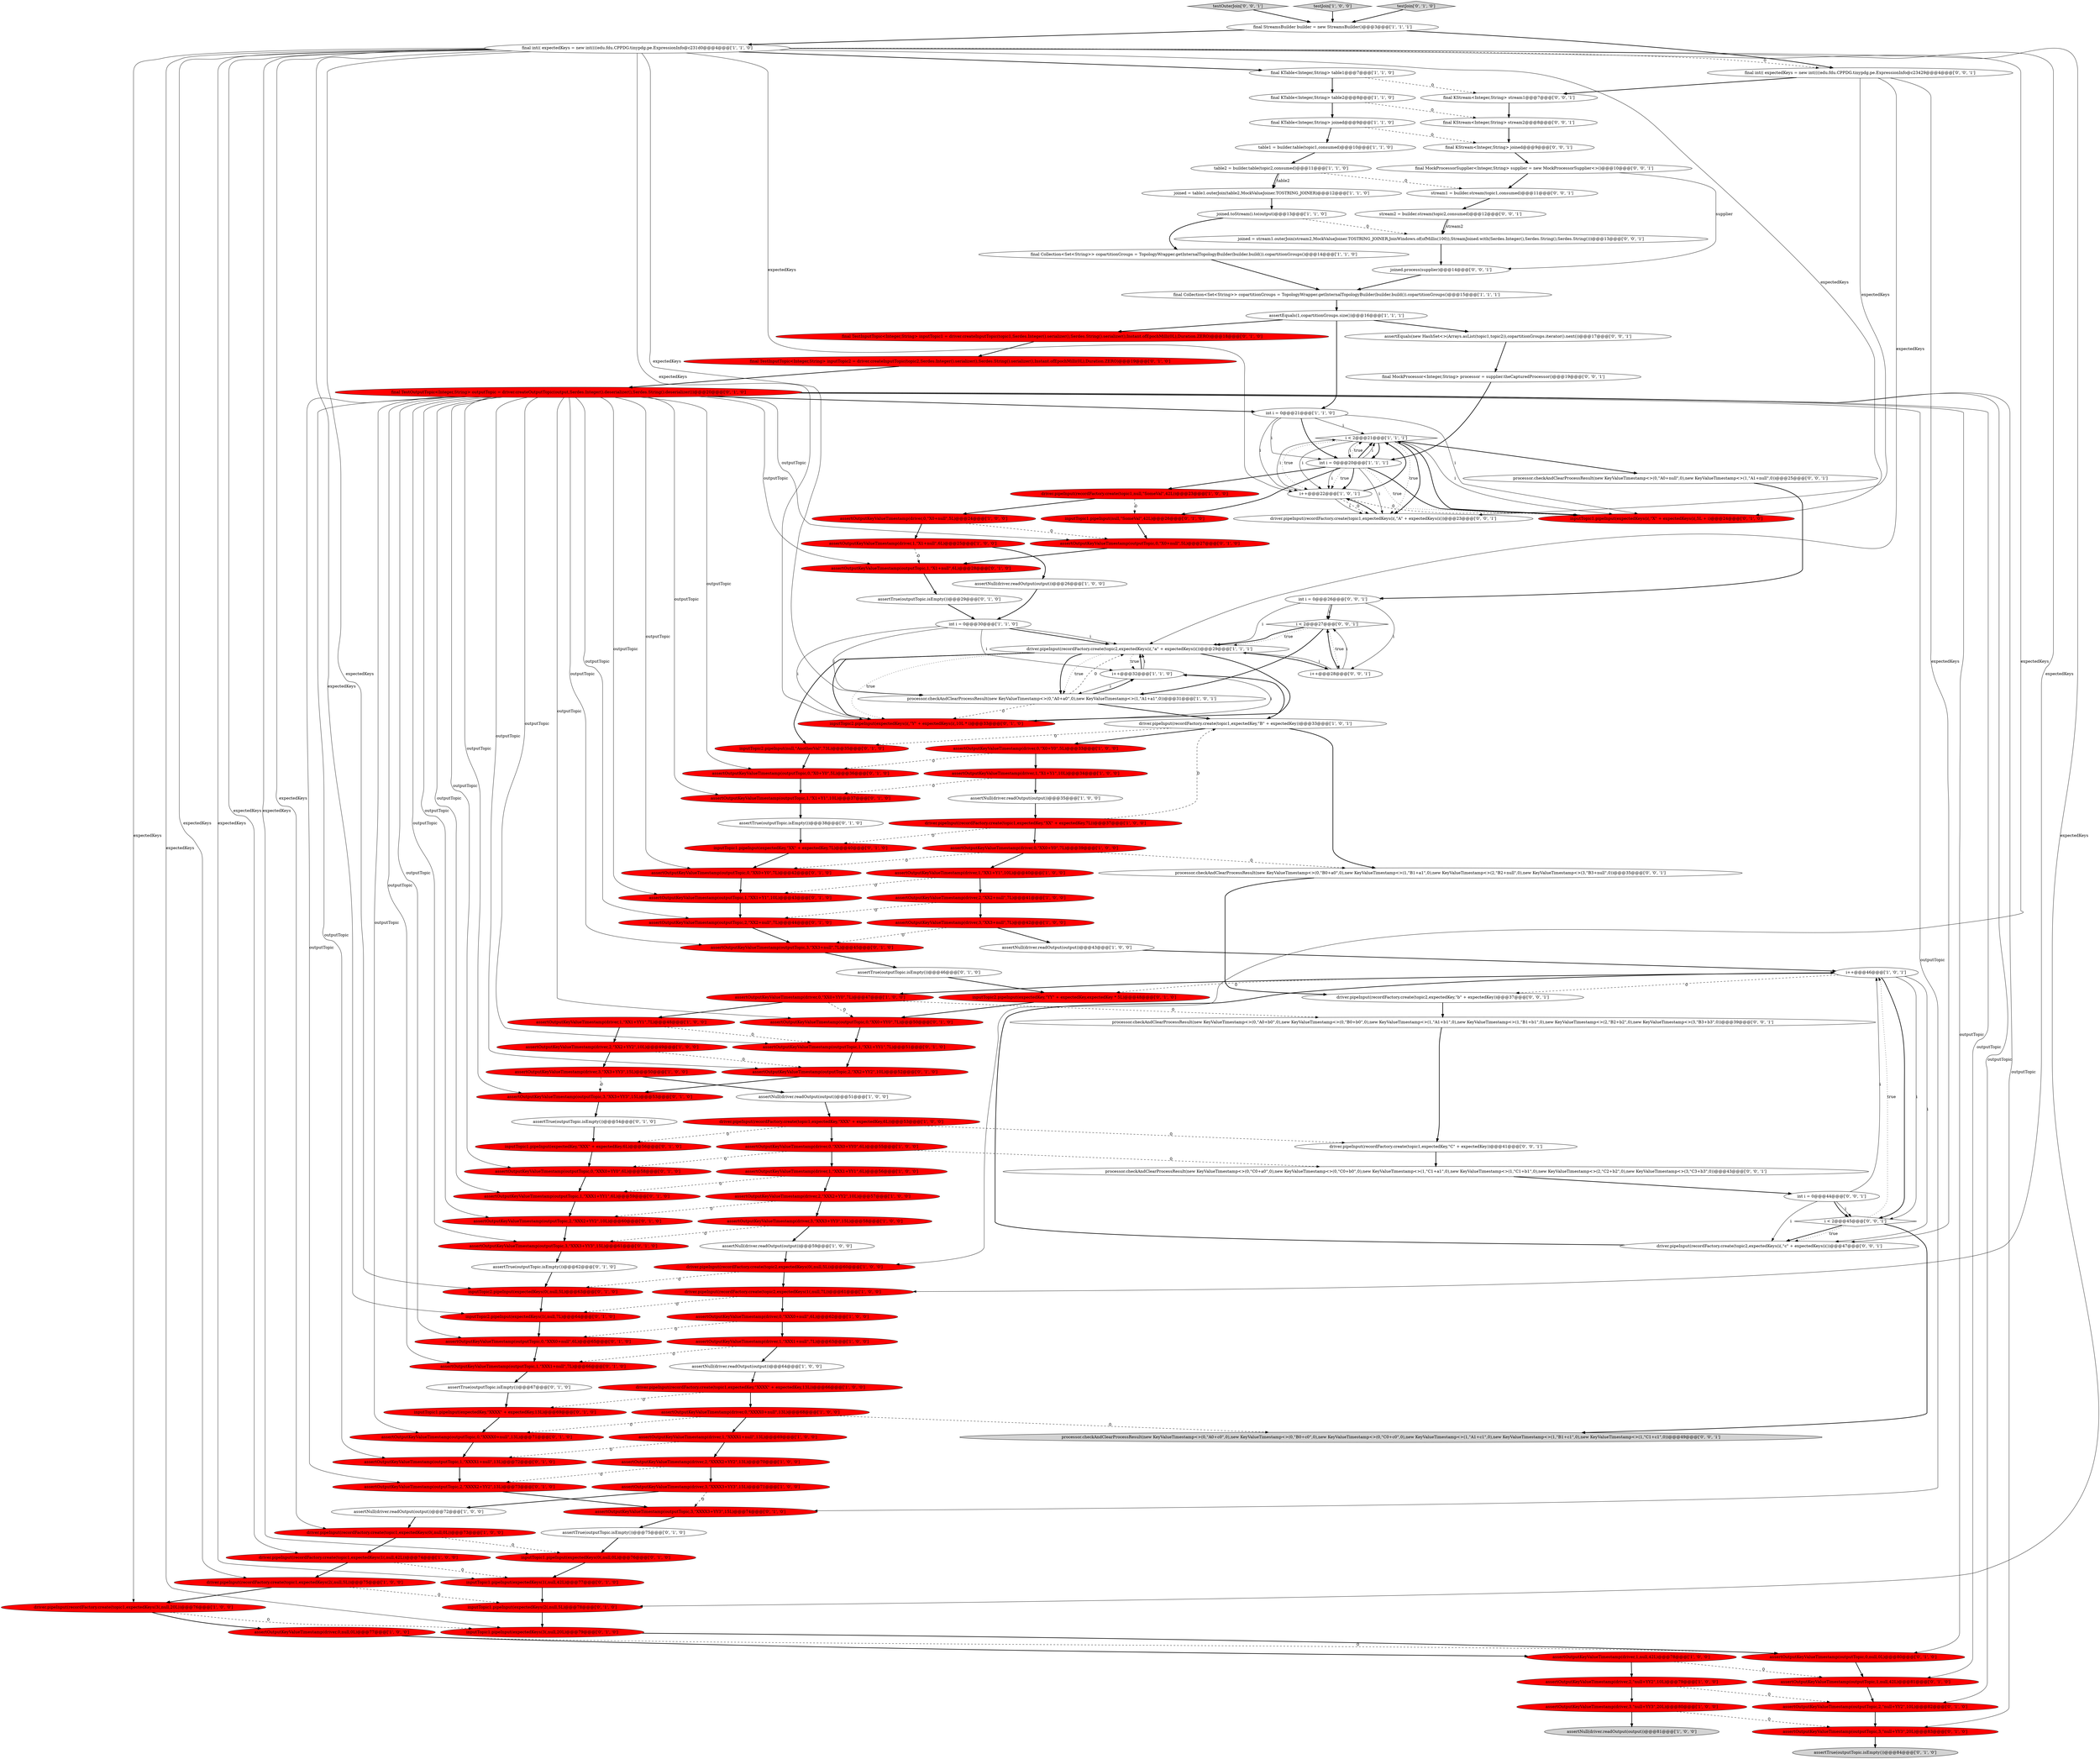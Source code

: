 digraph {
86 [style = filled, label = "assertTrue(outputTopic.isEmpty())@@@54@@@['0', '1', '0']", fillcolor = white, shape = ellipse image = "AAA0AAABBB2BBB"];
7 [style = filled, label = "int i = 0@@@21@@@['1', '1', '0']", fillcolor = white, shape = ellipse image = "AAA0AAABBB1BBB"];
23 [style = filled, label = "assertNull(driver.readOutput(output))@@@59@@@['1', '0', '0']", fillcolor = white, shape = ellipse image = "AAA0AAABBB1BBB"];
71 [style = filled, label = "assertTrue(outputTopic.isEmpty())@@@46@@@['0', '1', '0']", fillcolor = white, shape = ellipse image = "AAA0AAABBB2BBB"];
92 [style = filled, label = "inputTopic1.pipeInput(expectedKeys(0(,null,0L)@@@76@@@['0', '1', '0']", fillcolor = red, shape = ellipse image = "AAA1AAABBB2BBB"];
69 [style = filled, label = "assertTrue(outputTopic.isEmpty())@@@67@@@['0', '1', '0']", fillcolor = white, shape = ellipse image = "AAA0AAABBB2BBB"];
133 [style = filled, label = "i < 2@@@27@@@['0', '0', '1']", fillcolor = white, shape = diamond image = "AAA0AAABBB3BBB"];
10 [style = filled, label = "table2 = builder.table(topic2,consumed)@@@11@@@['1', '1', '0']", fillcolor = white, shape = ellipse image = "AAA0AAABBB1BBB"];
12 [style = filled, label = "assertNull(driver.readOutput(output))@@@35@@@['1', '0', '0']", fillcolor = white, shape = ellipse image = "AAA0AAABBB1BBB"];
125 [style = filled, label = "int i = 0@@@26@@@['0', '0', '1']", fillcolor = white, shape = ellipse image = "AAA0AAABBB3BBB"];
103 [style = filled, label = "assertOutputKeyValueTimestamp(outputTopic,1,\"XXXX1+null\",13L)@@@72@@@['0', '1', '0']", fillcolor = red, shape = ellipse image = "AAA1AAABBB2BBB"];
13 [style = filled, label = "assertOutputKeyValueTimestamp(driver,0,null,0L)@@@77@@@['1', '0', '0']", fillcolor = red, shape = ellipse image = "AAA1AAABBB1BBB"];
21 [style = filled, label = "assertOutputKeyValueTimestamp(driver,1,\"X1+null\",6L)@@@25@@@['1', '0', '0']", fillcolor = red, shape = ellipse image = "AAA1AAABBB1BBB"];
54 [style = filled, label = "assertNull(driver.readOutput(output))@@@72@@@['1', '0', '0']", fillcolor = white, shape = ellipse image = "AAA0AAABBB1BBB"];
20 [style = filled, label = "joined = table1.outerJoin(table2,MockValueJoiner.TOSTRING_JOINER)@@@12@@@['1', '1', '0']", fillcolor = white, shape = ellipse image = "AAA0AAABBB1BBB"];
84 [style = filled, label = "assertOutputKeyValueTimestamp(outputTopic,2,\"XXXX2+YY2\",13L)@@@73@@@['0', '1', '0']", fillcolor = red, shape = ellipse image = "AAA1AAABBB2BBB"];
63 [style = filled, label = "driver.pipeInput(recordFactory.create(topic1,expectedKeys(3(,null,20L))@@@76@@@['1', '0', '0']", fillcolor = red, shape = ellipse image = "AAA1AAABBB1BBB"];
106 [style = filled, label = "assertOutputKeyValueTimestamp(outputTopic,0,\"X0+null\",5L)@@@27@@@['0', '1', '0']", fillcolor = red, shape = ellipse image = "AAA1AAABBB2BBB"];
29 [style = filled, label = "assertNull(driver.readOutput(output))@@@43@@@['1', '0', '0']", fillcolor = white, shape = ellipse image = "AAA0AAABBB1BBB"];
88 [style = filled, label = "assertTrue(outputTopic.isEmpty())@@@38@@@['0', '1', '0']", fillcolor = white, shape = ellipse image = "AAA0AAABBB2BBB"];
41 [style = filled, label = "assertOutputKeyValueTimestamp(driver,1,\"X1+Y1\",10L)@@@34@@@['1', '0', '0']", fillcolor = red, shape = ellipse image = "AAA1AAABBB1BBB"];
67 [style = filled, label = "inputTopic1.pipeInput(expectedKey,\"XX\" + expectedKey,7L)@@@40@@@['0', '1', '0']", fillcolor = red, shape = ellipse image = "AAA1AAABBB2BBB"];
85 [style = filled, label = "inputTopic2.pipeInput(expectedKey,\"YY\" + expectedKey,expectedKey * 5L)@@@48@@@['0', '1', '0']", fillcolor = red, shape = ellipse image = "AAA1AAABBB2BBB"];
126 [style = filled, label = "final KStream<Integer,String> stream1@@@7@@@['0', '0', '1']", fillcolor = white, shape = ellipse image = "AAA0AAABBB3BBB"];
35 [style = filled, label = "assertOutputKeyValueTimestamp(driver,1,\"XXX1+YY1\",6L)@@@56@@@['1', '0', '0']", fillcolor = red, shape = ellipse image = "AAA1AAABBB1BBB"];
112 [style = filled, label = "final TestOutputTopic<Integer,String> outputTopic = driver.createOutputTopic(output,Serdes.Integer().deserializer(),Serdes.String().deserializer())@@@20@@@['0', '1', '0']", fillcolor = red, shape = ellipse image = "AAA1AAABBB2BBB"];
40 [style = filled, label = "assertOutputKeyValueTimestamp(driver,2,\"null+YY2\",10L)@@@79@@@['1', '0', '0']", fillcolor = red, shape = ellipse image = "AAA1AAABBB1BBB"];
60 [style = filled, label = "i < 2@@@21@@@['1', '1', '1']", fillcolor = white, shape = diamond image = "AAA0AAABBB1BBB"];
96 [style = filled, label = "final TestInputTopic<Integer,String> inputTopic1 = driver.createInputTopic(topic1,Serdes.Integer().serializer(),Serdes.String().serializer(),Instant.ofEpochMilli(0L),Duration.ZERO)@@@18@@@['0', '1', '0']", fillcolor = red, shape = ellipse image = "AAA1AAABBB2BBB"];
22 [style = filled, label = "i++@@@22@@@['1', '0', '1']", fillcolor = white, shape = ellipse image = "AAA0AAABBB1BBB"];
24 [style = filled, label = "assertOutputKeyValueTimestamp(driver,2,\"XXX2+YY2\",10L)@@@57@@@['1', '0', '0']", fillcolor = red, shape = ellipse image = "AAA1AAABBB1BBB"];
98 [style = filled, label = "assertOutputKeyValueTimestamp(outputTopic,0,\"XXX0+null\",6L)@@@65@@@['0', '1', '0']", fillcolor = red, shape = ellipse image = "AAA1AAABBB2BBB"];
48 [style = filled, label = "assertOutputKeyValueTimestamp(driver,1,\"XXX1+null\",7L)@@@63@@@['1', '0', '0']", fillcolor = red, shape = ellipse image = "AAA1AAABBB1BBB"];
43 [style = filled, label = "assertOutputKeyValueTimestamp(driver,3,\"XX3+null\",7L)@@@42@@@['1', '0', '0']", fillcolor = red, shape = ellipse image = "AAA1AAABBB1BBB"];
70 [style = filled, label = "assertOutputKeyValueTimestamp(outputTopic,1,\"XXX1+null\",7L)@@@66@@@['0', '1', '0']", fillcolor = red, shape = ellipse image = "AAA1AAABBB2BBB"];
121 [style = filled, label = "processor.checkAndClearProcessResult(new KeyValueTimestamp<>(0,\"C0+a0\",0),new KeyValueTimestamp<>(0,\"C0+b0\",0),new KeyValueTimestamp<>(1,\"C1+a1\",0),new KeyValueTimestamp<>(1,\"C1+b1\",0),new KeyValueTimestamp<>(2,\"C2+b2\",0),new KeyValueTimestamp<>(3,\"C3+b3\",0))@@@43@@@['0', '0', '1']", fillcolor = white, shape = ellipse image = "AAA0AAABBB3BBB"];
59 [style = filled, label = "i++@@@32@@@['1', '1', '0']", fillcolor = white, shape = ellipse image = "AAA0AAABBB1BBB"];
78 [style = filled, label = "assertOutputKeyValueTimestamp(outputTopic,1,\"X1+null\",6L)@@@28@@@['0', '1', '0']", fillcolor = red, shape = ellipse image = "AAA1AAABBB2BBB"];
118 [style = filled, label = "inputTopic2.pipeInput(expectedKeys(0(,null,5L)@@@63@@@['0', '1', '0']", fillcolor = red, shape = ellipse image = "AAA1AAABBB2BBB"];
57 [style = filled, label = "assertEquals(1,copartitionGroups.size())@@@16@@@['1', '1', '1']", fillcolor = white, shape = ellipse image = "AAA0AAABBB1BBB"];
132 [style = filled, label = "joined = stream1.outerJoin(stream2,MockValueJoiner.TOSTRING_JOINER,JoinWindows.of(ofMillis(100)),StreamJoined.with(Serdes.Integer(),Serdes.String(),Serdes.String()))@@@13@@@['0', '0', '1']", fillcolor = white, shape = ellipse image = "AAA0AAABBB3BBB"];
50 [style = filled, label = "assertOutputKeyValueTimestamp(driver,0,\"XX0+Y0\",7L)@@@39@@@['1', '0', '0']", fillcolor = red, shape = ellipse image = "AAA1AAABBB1BBB"];
94 [style = filled, label = "inputTopic2.pipeInput(expectedKeys(1(,null,7L)@@@64@@@['0', '1', '0']", fillcolor = red, shape = ellipse image = "AAA1AAABBB2BBB"];
123 [style = filled, label = "driver.pipeInput(recordFactory.create(topic2,expectedKey,\"b\" + expectedKey))@@@37@@@['0', '0', '1']", fillcolor = white, shape = ellipse image = "AAA0AAABBB3BBB"];
76 [style = filled, label = "assertOutputKeyValueTimestamp(outputTopic,3,\"null+YY3\",20L)@@@83@@@['0', '1', '0']", fillcolor = red, shape = ellipse image = "AAA1AAABBB2BBB"];
136 [style = filled, label = "final KStream<Integer,String> joined@@@9@@@['0', '0', '1']", fillcolor = white, shape = ellipse image = "AAA0AAABBB3BBB"];
141 [style = filled, label = "testOuterJoin['0', '0', '1']", fillcolor = lightgray, shape = diamond image = "AAA0AAABBB3BBB"];
53 [style = filled, label = "assertOutputKeyValueTimestamp(driver,2,\"XX2+null\",7L)@@@41@@@['1', '0', '0']", fillcolor = red, shape = ellipse image = "AAA1AAABBB1BBB"];
62 [style = filled, label = "table1 = builder.table(topic1,consumed)@@@10@@@['1', '1', '0']", fillcolor = white, shape = ellipse image = "AAA0AAABBB1BBB"];
137 [style = filled, label = "final KStream<Integer,String> stream2@@@8@@@['0', '0', '1']", fillcolor = white, shape = ellipse image = "AAA0AAABBB3BBB"];
110 [style = filled, label = "assertOutputKeyValueTimestamp(outputTopic,0,\"XX0+YY0\",7L)@@@50@@@['0', '1', '0']", fillcolor = red, shape = ellipse image = "AAA1AAABBB2BBB"];
124 [style = filled, label = "driver.pipeInput(recordFactory.create(topic1,expectedKey,\"C\" + expectedKey))@@@41@@@['0', '0', '1']", fillcolor = white, shape = ellipse image = "AAA0AAABBB3BBB"];
33 [style = filled, label = "assertOutputKeyValueTimestamp(driver,1,\"XX1+Y1\",10L)@@@40@@@['1', '0', '0']", fillcolor = red, shape = ellipse image = "AAA1AAABBB1BBB"];
58 [style = filled, label = "assertOutputKeyValueTimestamp(driver,0,\"X0+Y0\",5L)@@@33@@@['1', '0', '0']", fillcolor = red, shape = ellipse image = "AAA1AAABBB1BBB"];
18 [style = filled, label = "final Collection<Set<String>> copartitionGroups = TopologyWrapper.getInternalTopologyBuilder(builder.build()).copartitionGroups()@@@15@@@['1', '1', '1']", fillcolor = white, shape = ellipse image = "AAA0AAABBB1BBB"];
16 [style = filled, label = "assertOutputKeyValueTimestamp(driver,1,\"XX1+YY1\",7L)@@@48@@@['1', '0', '0']", fillcolor = red, shape = ellipse image = "AAA1AAABBB1BBB"];
111 [style = filled, label = "inputTopic1.pipeInput(expectedKey,\"XXXX\" + expectedKey,13L)@@@69@@@['0', '1', '0']", fillcolor = red, shape = ellipse image = "AAA1AAABBB2BBB"];
116 [style = filled, label = "assertOutputKeyValueTimestamp(outputTopic,2,\"XX2+YY2\",10L)@@@52@@@['0', '1', '0']", fillcolor = red, shape = ellipse image = "AAA1AAABBB2BBB"];
6 [style = filled, label = "assertOutputKeyValueTimestamp(driver,3,\"XX3+YY3\",15L)@@@50@@@['1', '0', '0']", fillcolor = red, shape = ellipse image = "AAA1AAABBB1BBB"];
87 [style = filled, label = "assertOutputKeyValueTimestamp(outputTopic,3,\"XX3+YY3\",15L)@@@53@@@['0', '1', '0']", fillcolor = red, shape = ellipse image = "AAA1AAABBB2BBB"];
5 [style = filled, label = "assertOutputKeyValueTimestamp(driver,2,\"XX2+YY2\",10L)@@@49@@@['1', '0', '0']", fillcolor = red, shape = ellipse image = "AAA1AAABBB1BBB"];
38 [style = filled, label = "assertOutputKeyValueTimestamp(driver,1,null,42L)@@@78@@@['1', '0', '0']", fillcolor = red, shape = ellipse image = "AAA1AAABBB1BBB"];
11 [style = filled, label = "driver.pipeInput(recordFactory.create(topic1,expectedKeys(1(,null,42L))@@@74@@@['1', '0', '0']", fillcolor = red, shape = ellipse image = "AAA1AAABBB1BBB"];
75 [style = filled, label = "assertOutputKeyValueTimestamp(outputTopic,2,\"XX2+null\",7L)@@@44@@@['0', '1', '0']", fillcolor = red, shape = ellipse image = "AAA1AAABBB2BBB"];
51 [style = filled, label = "assertOutputKeyValueTimestamp(driver,3,\"XXXX3+YY3\",15L)@@@71@@@['1', '0', '0']", fillcolor = red, shape = ellipse image = "AAA1AAABBB1BBB"];
14 [style = filled, label = "final Collection<Set<String>> copartitionGroups = TopologyWrapper.getInternalTopologyBuilder(builder.build()).copartitionGroups()@@@14@@@['1', '1', '0']", fillcolor = white, shape = ellipse image = "AAA0AAABBB1BBB"];
77 [style = filled, label = "inputTopic2.pipeInput(expectedKeys(i(,\"Y\" + expectedKeys(i(,10L * i)@@@33@@@['0', '1', '0']", fillcolor = red, shape = ellipse image = "AAA1AAABBB2BBB"];
61 [style = filled, label = "testJoin['1', '0', '0']", fillcolor = lightgray, shape = diamond image = "AAA0AAABBB1BBB"];
134 [style = filled, label = "int i = 0@@@44@@@['0', '0', '1']", fillcolor = white, shape = ellipse image = "AAA0AAABBB3BBB"];
83 [style = filled, label = "final TestInputTopic<Integer,String> inputTopic2 = driver.createInputTopic(topic2,Serdes.Integer().serializer(),Serdes.String().serializer(),Instant.ofEpochMilli(0L),Duration.ZERO)@@@19@@@['0', '1', '0']", fillcolor = red, shape = ellipse image = "AAA1AAABBB2BBB"];
27 [style = filled, label = "assertNull(driver.readOutput(output))@@@51@@@['1', '0', '0']", fillcolor = white, shape = ellipse image = "AAA0AAABBB1BBB"];
39 [style = filled, label = "driver.pipeInput(recordFactory.create(topic1,expectedKey,\"B\" + expectedKey))@@@33@@@['1', '0', '1']", fillcolor = white, shape = ellipse image = "AAA0AAABBB1BBB"];
17 [style = filled, label = "driver.pipeInput(recordFactory.create(topic2,expectedKeys(i(,\"a\" + expectedKeys(i())@@@29@@@['1', '1', '1']", fillcolor = white, shape = ellipse image = "AAA0AAABBB1BBB"];
122 [style = filled, label = "stream2 = builder.stream(topic2,consumed)@@@12@@@['0', '0', '1']", fillcolor = white, shape = ellipse image = "AAA0AAABBB3BBB"];
91 [style = filled, label = "assertOutputKeyValueTimestamp(outputTopic,1,\"X1+Y1\",10L)@@@37@@@['0', '1', '0']", fillcolor = red, shape = ellipse image = "AAA1AAABBB2BBB"];
3 [style = filled, label = "final StreamsBuilder builder = new StreamsBuilder()@@@3@@@['1', '1', '1']", fillcolor = white, shape = ellipse image = "AAA0AAABBB1BBB"];
31 [style = filled, label = "final KTable<Integer,String> table2@@@8@@@['1', '1', '0']", fillcolor = white, shape = ellipse image = "AAA0AAABBB1BBB"];
127 [style = filled, label = "driver.pipeInput(recordFactory.create(topic2,expectedKeys(i(,\"c\" + expectedKeys(i())@@@47@@@['0', '0', '1']", fillcolor = white, shape = ellipse image = "AAA0AAABBB3BBB"];
36 [style = filled, label = "driver.pipeInput(recordFactory.create(topic2,expectedKeys(1(,null,7L))@@@61@@@['1', '0', '0']", fillcolor = red, shape = ellipse image = "AAA1AAABBB1BBB"];
113 [style = filled, label = "assertOutputKeyValueTimestamp(outputTopic,1,null,42L)@@@81@@@['0', '1', '0']", fillcolor = red, shape = ellipse image = "AAA1AAABBB2BBB"];
52 [style = filled, label = "assertOutputKeyValueTimestamp(driver,0,\"XX0+YY0\",7L)@@@47@@@['1', '0', '0']", fillcolor = red, shape = ellipse image = "AAA1AAABBB1BBB"];
2 [style = filled, label = "joined.toStream().to(output)@@@13@@@['1', '1', '0']", fillcolor = white, shape = ellipse image = "AAA0AAABBB1BBB"];
1 [style = filled, label = "assertNull(driver.readOutput(output))@@@64@@@['1', '0', '0']", fillcolor = white, shape = ellipse image = "AAA0AAABBB1BBB"];
114 [style = filled, label = "inputTopic1.pipeInput(expectedKeys(1(,null,42L)@@@77@@@['0', '1', '0']", fillcolor = red, shape = ellipse image = "AAA1AAABBB2BBB"];
143 [style = filled, label = "processor.checkAndClearProcessResult(new KeyValueTimestamp<>(0,\"A0+c0\",0),new KeyValueTimestamp<>(0,\"B0+c0\",0),new KeyValueTimestamp<>(0,\"C0+c0\",0),new KeyValueTimestamp<>(1,\"A1+c1\",0),new KeyValueTimestamp<>(1,\"B1+c1\",0),new KeyValueTimestamp<>(1,\"C1+c1\",0))@@@49@@@['0', '0', '1']", fillcolor = lightgray, shape = ellipse image = "AAA0AAABBB3BBB"];
95 [style = filled, label = "inputTopic1.pipeInput(expectedKeys(3(,null,20L)@@@79@@@['0', '1', '0']", fillcolor = red, shape = ellipse image = "AAA1AAABBB2BBB"];
82 [style = filled, label = "testJoin['0', '1', '0']", fillcolor = lightgray, shape = diamond image = "AAA0AAABBB2BBB"];
100 [style = filled, label = "assertTrue(outputTopic.isEmpty())@@@29@@@['0', '1', '0']", fillcolor = white, shape = ellipse image = "AAA0AAABBB2BBB"];
46 [style = filled, label = "assertNull(driver.readOutput(output))@@@81@@@['1', '0', '0']", fillcolor = lightgray, shape = ellipse image = "AAA0AAABBB1BBB"];
26 [style = filled, label = "assertOutputKeyValueTimestamp(driver,0,\"XXXX0+null\",13L)@@@68@@@['1', '0', '0']", fillcolor = red, shape = ellipse image = "AAA1AAABBB1BBB"];
130 [style = filled, label = "stream1 = builder.stream(topic1,consumed)@@@11@@@['0', '0', '1']", fillcolor = white, shape = ellipse image = "AAA0AAABBB3BBB"];
65 [style = filled, label = "driver.pipeInput(recordFactory.create(topic1,expectedKey,\"XXX\" + expectedKey,6L))@@@53@@@['1', '0', '0']", fillcolor = red, shape = ellipse image = "AAA1AAABBB1BBB"];
73 [style = filled, label = "assertOutputKeyValueTimestamp(outputTopic,2,\"null+YY2\",10L)@@@82@@@['0', '1', '0']", fillcolor = red, shape = ellipse image = "AAA1AAABBB2BBB"];
139 [style = filled, label = "processor.checkAndClearProcessResult(new KeyValueTimestamp<>(0,\"B0+a0\",0),new KeyValueTimestamp<>(1,\"B1+a1\",0),new KeyValueTimestamp<>(2,\"B2+null\",0),new KeyValueTimestamp<>(3,\"B3+null\",0))@@@35@@@['0', '0', '1']", fillcolor = white, shape = ellipse image = "AAA0AAABBB3BBB"];
119 [style = filled, label = "assertEquals(new HashSet<>(Arrays.asList(topic1,topic2)),copartitionGroups.iterator().next())@@@17@@@['0', '0', '1']", fillcolor = white, shape = ellipse image = "AAA0AAABBB3BBB"];
90 [style = filled, label = "inputTopic1.pipeInput(expectedKey,\"XXX\" + expectedKey,6L)@@@56@@@['0', '1', '0']", fillcolor = red, shape = ellipse image = "AAA1AAABBB2BBB"];
28 [style = filled, label = "assertOutputKeyValueTimestamp(driver,3,\"null+YY3\",20L)@@@80@@@['1', '0', '0']", fillcolor = red, shape = ellipse image = "AAA1AAABBB1BBB"];
99 [style = filled, label = "assertOutputKeyValueTimestamp(outputTopic,0,\"X0+Y0\",5L)@@@36@@@['0', '1', '0']", fillcolor = red, shape = ellipse image = "AAA1AAABBB2BBB"];
45 [style = filled, label = "driver.pipeInput(recordFactory.create(topic2,expectedKeys(0(,null,5L))@@@60@@@['1', '0', '0']", fillcolor = red, shape = ellipse image = "AAA1AAABBB1BBB"];
135 [style = filled, label = "final MockProcessor<Integer,String> processor = supplier.theCapturedProcessor()@@@19@@@['0', '0', '1']", fillcolor = white, shape = ellipse image = "AAA0AAABBB3BBB"];
142 [style = filled, label = "i++@@@28@@@['0', '0', '1']", fillcolor = white, shape = ellipse image = "AAA0AAABBB3BBB"];
89 [style = filled, label = "assertOutputKeyValueTimestamp(outputTopic,1,\"XX1+Y1\",10L)@@@43@@@['0', '1', '0']", fillcolor = red, shape = ellipse image = "AAA1AAABBB2BBB"];
93 [style = filled, label = "assertTrue(outputTopic.isEmpty())@@@62@@@['0', '1', '0']", fillcolor = white, shape = ellipse image = "AAA0AAABBB2BBB"];
47 [style = filled, label = "driver.pipeInput(recordFactory.create(topic1,expectedKey,\"XXXX\" + expectedKey,13L))@@@66@@@['1', '0', '0']", fillcolor = red, shape = ellipse image = "AAA1AAABBB1BBB"];
74 [style = filled, label = "assertOutputKeyValueTimestamp(outputTopic,0,\"XX0+Y0\",7L)@@@42@@@['0', '1', '0']", fillcolor = red, shape = ellipse image = "AAA1AAABBB2BBB"];
128 [style = filled, label = "final MockProcessorSupplier<Integer,String> supplier = new MockProcessorSupplier<>()@@@10@@@['0', '0', '1']", fillcolor = white, shape = ellipse image = "AAA0AAABBB3BBB"];
0 [style = filled, label = "i++@@@46@@@['1', '0', '1']", fillcolor = white, shape = ellipse image = "AAA0AAABBB1BBB"];
9 [style = filled, label = "assertNull(driver.readOutput(output))@@@26@@@['1', '0', '0']", fillcolor = white, shape = ellipse image = "AAA0AAABBB1BBB"];
129 [style = filled, label = "final int(( expectedKeys = new int((((edu.fdu.CPPDG.tinypdg.pe.ExpressionInfo@c23429@@@4@@@['0', '0', '1']", fillcolor = white, shape = ellipse image = "AAA0AAABBB3BBB"];
32 [style = filled, label = "final KTable<Integer,String> table1@@@7@@@['1', '1', '0']", fillcolor = white, shape = ellipse image = "AAA0AAABBB1BBB"];
108 [style = filled, label = "inputTopic2.pipeInput(null,\"AnotherVal\",73L)@@@35@@@['0', '1', '0']", fillcolor = red, shape = ellipse image = "AAA1AAABBB2BBB"];
37 [style = filled, label = "final KTable<Integer,String> joined@@@9@@@['1', '1', '0']", fillcolor = white, shape = ellipse image = "AAA0AAABBB1BBB"];
144 [style = filled, label = "processor.checkAndClearProcessResult(new KeyValueTimestamp<>(0,\"A0+null\",0),new KeyValueTimestamp<>(1,\"A1+null\",0))@@@25@@@['0', '0', '1']", fillcolor = white, shape = ellipse image = "AAA0AAABBB3BBB"];
140 [style = filled, label = "processor.checkAndClearProcessResult(new KeyValueTimestamp<>(0,\"A0+b0\",0),new KeyValueTimestamp<>(0,\"B0+b0\",0),new KeyValueTimestamp<>(1,\"A1+b1\",0),new KeyValueTimestamp<>(1,\"B1+b1\",0),new KeyValueTimestamp<>(2,\"B2+b2\",0),new KeyValueTimestamp<>(3,\"B3+b3\",0))@@@39@@@['0', '0', '1']", fillcolor = white, shape = ellipse image = "AAA0AAABBB3BBB"];
101 [style = filled, label = "assertTrue(outputTopic.isEmpty())@@@75@@@['0', '1', '0']", fillcolor = white, shape = ellipse image = "AAA0AAABBB2BBB"];
120 [style = filled, label = "i < 2@@@45@@@['0', '0', '1']", fillcolor = white, shape = diamond image = "AAA0AAABBB3BBB"];
131 [style = filled, label = "joined.process(supplier)@@@14@@@['0', '0', '1']", fillcolor = white, shape = ellipse image = "AAA0AAABBB3BBB"];
34 [style = filled, label = "assertOutputKeyValueTimestamp(driver,2,\"XXXX2+YY2\",13L)@@@70@@@['1', '0', '0']", fillcolor = red, shape = ellipse image = "AAA1AAABBB1BBB"];
117 [style = filled, label = "inputTopic1.pipeInput(expectedKeys(i(,\"X\" + expectedKeys(i(,5L + i)@@@24@@@['0', '1', '0']", fillcolor = red, shape = ellipse image = "AAA1AAABBB2BBB"];
64 [style = filled, label = "driver.pipeInput(recordFactory.create(topic1,expectedKeys(2(,null,5L))@@@75@@@['1', '0', '0']", fillcolor = red, shape = ellipse image = "AAA1AAABBB1BBB"];
109 [style = filled, label = "assertOutputKeyValueTimestamp(outputTopic,3,\"XXX3+YY3\",15L)@@@61@@@['0', '1', '0']", fillcolor = red, shape = ellipse image = "AAA1AAABBB2BBB"];
104 [style = filled, label = "assertTrue(outputTopic.isEmpty())@@@84@@@['0', '1', '0']", fillcolor = lightgray, shape = ellipse image = "AAA0AAABBB2BBB"];
56 [style = filled, label = "assertOutputKeyValueTimestamp(driver,3,\"XXX3+YY3\",15L)@@@58@@@['1', '0', '0']", fillcolor = red, shape = ellipse image = "AAA1AAABBB1BBB"];
105 [style = filled, label = "assertOutputKeyValueTimestamp(outputTopic,1,\"XX1+YY1\",7L)@@@51@@@['0', '1', '0']", fillcolor = red, shape = ellipse image = "AAA1AAABBB2BBB"];
15 [style = filled, label = "final int(( expectedKeys = new int((((edu.fdu.CPPDG.tinypdg.pe.ExpressionInfo@c231d0@@@4@@@['1', '1', '0']", fillcolor = white, shape = ellipse image = "AAA0AAABBB1BBB"];
44 [style = filled, label = "assertOutputKeyValueTimestamp(driver,1,\"XXXX1+null\",13L)@@@69@@@['1', '0', '0']", fillcolor = red, shape = ellipse image = "AAA1AAABBB1BBB"];
138 [style = filled, label = "driver.pipeInput(recordFactory.create(topic1,expectedKeys(i(,\"A\" + expectedKeys(i())@@@23@@@['0', '0', '1']", fillcolor = white, shape = ellipse image = "AAA0AAABBB3BBB"];
25 [style = filled, label = "processor.checkAndClearProcessResult(new KeyValueTimestamp<>(0,\"A0+a0\",0),new KeyValueTimestamp<>(1,\"A1+a1\",0))@@@31@@@['1', '0', '1']", fillcolor = white, shape = ellipse image = "AAA0AAABBB1BBB"];
42 [style = filled, label = "driver.pipeInput(recordFactory.create(topic1,expectedKey,\"XX\" + expectedKey,7L))@@@37@@@['1', '0', '0']", fillcolor = red, shape = ellipse image = "AAA1AAABBB1BBB"];
80 [style = filled, label = "inputTopic1.pipeInput(expectedKeys(2(,null,5L)@@@78@@@['0', '1', '0']", fillcolor = red, shape = ellipse image = "AAA1AAABBB2BBB"];
66 [style = filled, label = "driver.pipeInput(recordFactory.create(topic1,expectedKeys(0(,null,0L))@@@73@@@['1', '0', '0']", fillcolor = red, shape = ellipse image = "AAA1AAABBB1BBB"];
81 [style = filled, label = "assertOutputKeyValueTimestamp(outputTopic,1,\"XXX1+YY1\",6L)@@@59@@@['0', '1', '0']", fillcolor = red, shape = ellipse image = "AAA1AAABBB2BBB"];
30 [style = filled, label = "assertOutputKeyValueTimestamp(driver,0,\"XXX0+null\",6L)@@@62@@@['1', '0', '0']", fillcolor = red, shape = ellipse image = "AAA1AAABBB1BBB"];
97 [style = filled, label = "assertOutputKeyValueTimestamp(outputTopic,3,\"XX3+null\",7L)@@@45@@@['0', '1', '0']", fillcolor = red, shape = ellipse image = "AAA1AAABBB2BBB"];
55 [style = filled, label = "int i = 0@@@30@@@['1', '1', '0']", fillcolor = white, shape = ellipse image = "AAA0AAABBB1BBB"];
107 [style = filled, label = "inputTopic1.pipeInput(null,\"SomeVal\",42L)@@@26@@@['0', '1', '0']", fillcolor = red, shape = ellipse image = "AAA1AAABBB2BBB"];
8 [style = filled, label = "assertOutputKeyValueTimestamp(driver,0,\"XXX0+YY0\",6L)@@@55@@@['1', '0', '0']", fillcolor = red, shape = ellipse image = "AAA1AAABBB1BBB"];
19 [style = filled, label = "driver.pipeInput(recordFactory.create(topic1,null,\"SomeVal\",42L))@@@23@@@['1', '0', '0']", fillcolor = red, shape = ellipse image = "AAA1AAABBB1BBB"];
79 [style = filled, label = "assertOutputKeyValueTimestamp(outputTopic,0,\"XXXX0+null\",13L)@@@71@@@['0', '1', '0']", fillcolor = red, shape = ellipse image = "AAA1AAABBB2BBB"];
72 [style = filled, label = "assertOutputKeyValueTimestamp(outputTopic,2,\"XXX2+YY2\",10L)@@@60@@@['0', '1', '0']", fillcolor = red, shape = ellipse image = "AAA1AAABBB2BBB"];
102 [style = filled, label = "assertOutputKeyValueTimestamp(outputTopic,0,null,0L)@@@80@@@['0', '1', '0']", fillcolor = red, shape = ellipse image = "AAA1AAABBB2BBB"];
68 [style = filled, label = "assertOutputKeyValueTimestamp(outputTopic,3,\"XXXX3+YY3\",15L)@@@74@@@['0', '1', '0']", fillcolor = red, shape = ellipse image = "AAA1AAABBB2BBB"];
4 [style = filled, label = "int i = 0@@@20@@@['1', '1', '1']", fillcolor = white, shape = ellipse image = "AAA0AAABBB1BBB"];
115 [style = filled, label = "assertOutputKeyValueTimestamp(outputTopic,0,\"XXX0+YY0\",6L)@@@58@@@['0', '1', '0']", fillcolor = red, shape = ellipse image = "AAA1AAABBB2BBB"];
49 [style = filled, label = "assertOutputKeyValueTimestamp(driver,0,\"X0+null\",5L)@@@24@@@['1', '0', '0']", fillcolor = red, shape = ellipse image = "AAA1AAABBB1BBB"];
68->101 [style = bold, label=""];
17->25 [style = bold, label=""];
31->37 [style = bold, label=""];
55->17 [style = bold, label=""];
57->96 [style = bold, label=""];
17->108 [style = bold, label=""];
88->67 [style = bold, label=""];
138->22 [style = bold, label=""];
32->126 [style = dashed, label="0"];
70->69 [style = bold, label=""];
112->70 [style = solid, label="outputTopic"];
123->140 [style = bold, label=""];
22->138 [style = solid, label="i"];
50->139 [style = dashed, label="0"];
23->45 [style = bold, label=""];
112->74 [style = solid, label="outputTopic"];
49->106 [style = dashed, label="0"];
94->98 [style = bold, label=""];
11->64 [style = bold, label=""];
29->0 [style = bold, label=""];
10->130 [style = dashed, label="0"];
90->115 [style = bold, label=""];
57->119 [style = bold, label=""];
12->42 [style = bold, label=""];
109->93 [style = bold, label=""];
60->22 [style = dotted, label="true"];
112->110 [style = solid, label="outputTopic"];
85->110 [style = bold, label=""];
4->107 [style = bold, label=""];
127->0 [style = bold, label=""];
7->4 [style = solid, label="i"];
134->0 [style = solid, label="i"];
25->59 [style = bold, label=""];
22->117 [style = dashed, label="0"];
35->81 [style = dashed, label="0"];
26->79 [style = dashed, label="0"];
0->123 [style = dashed, label="0"];
22->60 [style = bold, label=""];
112->84 [style = solid, label="outputTopic"];
0->52 [style = bold, label=""];
50->74 [style = dashed, label="0"];
65->90 [style = dashed, label="0"];
55->59 [style = solid, label="i"];
61->3 [style = bold, label=""];
106->78 [style = bold, label=""];
15->95 [style = solid, label="expectedKeys"];
99->91 [style = bold, label=""];
37->62 [style = bold, label=""];
2->14 [style = bold, label=""];
47->26 [style = bold, label=""];
8->121 [style = dashed, label="0"];
55->17 [style = solid, label="i"];
112->73 [style = solid, label="outputTopic"];
63->13 [style = bold, label=""];
43->29 [style = bold, label=""];
71->85 [style = bold, label=""];
73->76 [style = bold, label=""];
39->58 [style = bold, label=""];
97->71 [style = bold, label=""];
78->100 [style = bold, label=""];
48->1 [style = bold, label=""];
77->59 [style = bold, label=""];
15->114 [style = solid, label="expectedKeys"];
31->137 [style = dashed, label="0"];
28->76 [style = dashed, label="0"];
126->137 [style = bold, label=""];
112->68 [style = solid, label="outputTopic"];
15->36 [style = solid, label="expectedKeys"];
103->84 [style = bold, label=""];
17->77 [style = bold, label=""];
91->88 [style = bold, label=""];
65->124 [style = dashed, label="0"];
119->135 [style = bold, label=""];
133->25 [style = bold, label=""];
37->136 [style = dashed, label="0"];
51->54 [style = bold, label=""];
74->89 [style = bold, label=""];
110->105 [style = bold, label=""];
59->77 [style = solid, label="i"];
122->132 [style = bold, label=""];
0->85 [style = dashed, label="0"];
4->19 [style = bold, label=""];
120->143 [style = bold, label=""];
60->138 [style = dotted, label="true"];
41->91 [style = dashed, label="0"];
15->118 [style = solid, label="expectedKeys"];
54->66 [style = bold, label=""];
15->117 [style = solid, label="expectedKeys"];
105->116 [style = bold, label=""];
139->123 [style = bold, label=""];
66->92 [style = dashed, label="0"];
16->105 [style = dashed, label="0"];
63->95 [style = dashed, label="0"];
22->138 [style = dashed, label="0"];
112->75 [style = solid, label="outputTopic"];
129->17 [style = solid, label="expectedKeys"];
120->127 [style = bold, label=""];
72->109 [style = bold, label=""];
116->87 [style = bold, label=""];
45->118 [style = dashed, label="0"];
7->60 [style = solid, label="i"];
25->17 [style = dashed, label="0"];
36->30 [style = bold, label=""];
59->25 [style = solid, label="i"];
51->68 [style = dashed, label="0"];
21->9 [style = bold, label=""];
60->144 [style = bold, label=""];
112->89 [style = solid, label="outputTopic"];
112->79 [style = solid, label="outputTopic"];
5->6 [style = bold, label=""];
112->7 [style = bold, label=""];
84->68 [style = bold, label=""];
128->130 [style = bold, label=""];
4->22 [style = dotted, label="true"];
93->118 [style = bold, label=""];
17->39 [style = bold, label=""];
132->131 [style = bold, label=""];
57->7 [style = bold, label=""];
96->83 [style = bold, label=""];
44->34 [style = bold, label=""];
15->66 [style = solid, label="expectedKeys"];
15->11 [style = solid, label="expectedKeys"];
56->23 [style = bold, label=""];
118->94 [style = bold, label=""];
133->17 [style = dotted, label="true"];
120->0 [style = dotted, label="true"];
39->108 [style = dashed, label="0"];
48->70 [style = dashed, label="0"];
14->18 [style = bold, label=""];
131->18 [style = bold, label=""];
136->128 [style = bold, label=""];
133->142 [style = dotted, label="true"];
53->43 [style = bold, label=""];
0->120 [style = bold, label=""];
112->103 [style = solid, label="outputTopic"];
4->22 [style = bold, label=""];
32->31 [style = bold, label=""];
112->115 [style = solid, label="outputTopic"];
112->102 [style = solid, label="outputTopic"];
56->109 [style = dashed, label="0"];
101->92 [style = bold, label=""];
66->11 [style = bold, label=""];
65->8 [style = bold, label=""];
24->56 [style = bold, label=""];
82->3 [style = bold, label=""];
133->17 [style = bold, label=""];
15->92 [style = solid, label="expectedKeys"];
115->81 [style = bold, label=""];
25->39 [style = bold, label=""];
80->95 [style = bold, label=""];
33->89 [style = dashed, label="0"];
112->72 [style = solid, label="outputTopic"];
125->133 [style = solid, label="i"];
86->90 [style = bold, label=""];
111->79 [style = bold, label=""];
21->78 [style = dashed, label="0"];
144->125 [style = bold, label=""];
112->91 [style = solid, label="outputTopic"];
112->106 [style = solid, label="outputTopic"];
112->99 [style = solid, label="outputTopic"];
4->60 [style = dotted, label="true"];
45->36 [style = bold, label=""];
17->77 [style = dotted, label="true"];
34->84 [style = dashed, label="0"];
42->39 [style = dashed, label="0"];
26->143 [style = dashed, label="0"];
112->116 [style = solid, label="outputTopic"];
83->112 [style = bold, label=""];
15->22 [style = solid, label="expectedKeys"];
7->4 [style = bold, label=""];
43->97 [style = dashed, label="0"];
92->114 [style = bold, label=""];
112->105 [style = solid, label="outputTopic"];
89->75 [style = bold, label=""];
112->109 [style = solid, label="outputTopic"];
55->77 [style = solid, label="i"];
8->35 [style = bold, label=""];
25->77 [style = dashed, label="0"];
129->126 [style = bold, label=""];
42->67 [style = dashed, label="0"];
35->24 [style = bold, label=""];
34->51 [style = bold, label=""];
24->72 [style = dashed, label="0"];
6->27 [style = bold, label=""];
76->104 [style = bold, label=""];
122->132 [style = solid, label="stream2"];
113->73 [style = bold, label=""];
17->25 [style = dotted, label="true"];
114->80 [style = bold, label=""];
52->16 [style = bold, label=""];
26->44 [style = bold, label=""];
60->138 [style = bold, label=""];
79->103 [style = bold, label=""];
112->76 [style = solid, label="outputTopic"];
15->94 [style = solid, label="expectedKeys"];
112->87 [style = solid, label="outputTopic"];
125->142 [style = solid, label="i"];
2->132 [style = dashed, label="0"];
18->57 [style = bold, label=""];
98->70 [style = bold, label=""];
107->106 [style = bold, label=""];
16->5 [style = bold, label=""];
55->25 [style = solid, label="i"];
134->120 [style = bold, label=""];
125->17 [style = solid, label="i"];
125->133 [style = bold, label=""];
117->60 [style = bold, label=""];
15->63 [style = solid, label="expectedKeys"];
50->33 [style = bold, label=""];
41->12 [style = bold, label=""];
58->99 [style = dashed, label="0"];
0->127 [style = solid, label="i"];
112->113 [style = solid, label="outputTopic"];
87->86 [style = bold, label=""];
130->122 [style = bold, label=""];
38->40 [style = bold, label=""];
38->113 [style = dashed, label="0"];
141->3 [style = bold, label=""];
60->22 [style = solid, label="i"];
112->98 [style = solid, label="outputTopic"];
3->129 [style = bold, label=""];
60->4 [style = bold, label=""];
124->121 [style = bold, label=""];
59->17 [style = bold, label=""];
17->142 [style = bold, label=""];
15->25 [style = solid, label="expectedKeys"];
7->117 [style = solid, label="i"];
95->102 [style = bold, label=""];
4->22 [style = solid, label="i"];
11->114 [style = dashed, label="0"];
10->20 [style = solid, label="table2"];
15->77 [style = solid, label="expectedKeys"];
10->20 [style = bold, label=""];
40->73 [style = dashed, label="0"];
42->50 [style = bold, label=""];
52->140 [style = dashed, label="0"];
30->98 [style = dashed, label="0"];
7->22 [style = solid, label="i"];
4->138 [style = solid, label="i"];
142->17 [style = solid, label="i"];
121->134 [style = bold, label=""];
60->117 [style = solid, label="i"];
137->136 [style = bold, label=""];
120->127 [style = dotted, label="true"];
39->139 [style = bold, label=""];
67->74 [style = bold, label=""];
64->63 [style = bold, label=""];
128->131 [style = solid, label="supplier"];
4->60 [style = bold, label=""];
129->138 [style = solid, label="expectedKeys"];
36->94 [style = dashed, label="0"];
22->60 [style = solid, label="i"];
4->117 [style = dotted, label="true"];
62->10 [style = bold, label=""];
3->15 [style = bold, label=""];
15->64 [style = solid, label="expectedKeys"];
112->81 [style = solid, label="outputTopic"];
40->28 [style = bold, label=""];
102->113 [style = bold, label=""];
142->133 [style = solid, label="i"];
4->117 [style = bold, label=""];
15->80 [style = solid, label="expectedKeys"];
100->55 [style = bold, label=""];
59->17 [style = solid, label="i"];
33->53 [style = bold, label=""];
58->41 [style = bold, label=""];
49->21 [style = bold, label=""];
134->127 [style = solid, label="i"];
75->97 [style = bold, label=""];
6->87 [style = dashed, label="0"];
4->60 [style = solid, label="i"];
53->75 [style = dashed, label="0"];
9->55 [style = bold, label=""];
20->2 [style = bold, label=""];
15->129 [style = dashed, label="0"];
0->120 [style = solid, label="i"];
135->4 [style = bold, label=""];
27->65 [style = bold, label=""];
28->46 [style = bold, label=""];
1->47 [style = bold, label=""];
5->116 [style = dashed, label="0"];
81->72 [style = bold, label=""];
60->4 [style = solid, label="i"];
47->111 [style = dashed, label="0"];
13->102 [style = dashed, label="0"];
19->49 [style = bold, label=""];
134->120 [style = solid, label="i"];
140->124 [style = bold, label=""];
112->97 [style = solid, label="outputTopic"];
15->45 [style = solid, label="expectedKeys"];
44->103 [style = dashed, label="0"];
13->38 [style = bold, label=""];
129->127 [style = solid, label="expectedKeys"];
19->107 [style = dashed, label="0"];
142->133 [style = bold, label=""];
30->48 [style = bold, label=""];
108->99 [style = bold, label=""];
15->32 [style = bold, label=""];
69->111 [style = bold, label=""];
17->59 [style = dotted, label="true"];
64->80 [style = dashed, label="0"];
8->115 [style = dashed, label="0"];
112->78 [style = solid, label="outputTopic"];
52->110 [style = dashed, label="0"];
}
